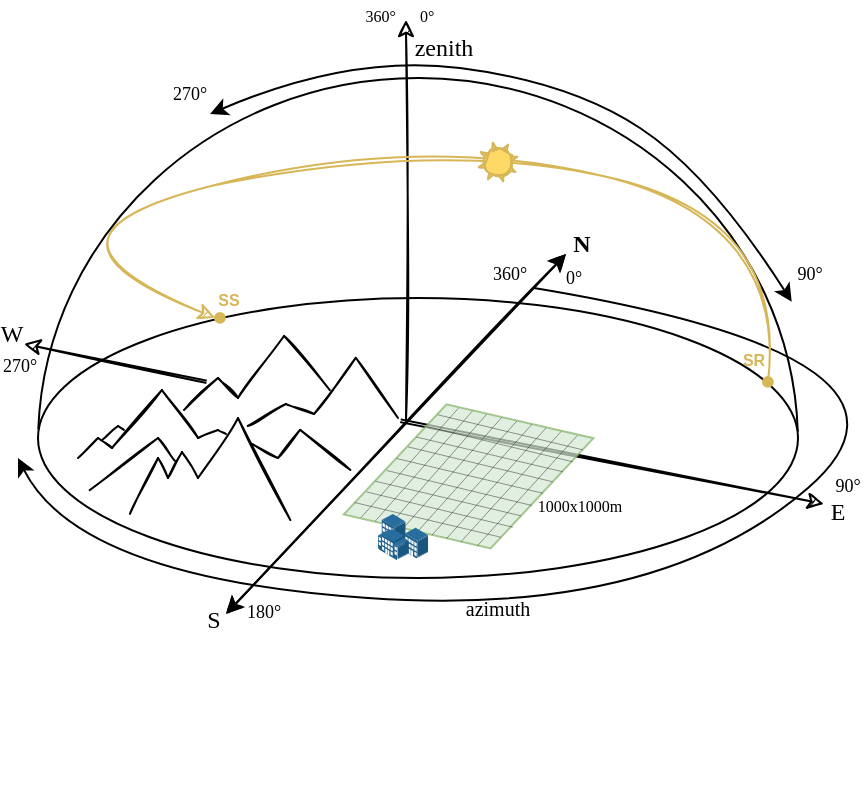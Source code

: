 <mxfile version="14.8.0" type="github">
  <diagram id="Zk45v5imG6_xdeL_Ea25" name="Page-1">
    <mxGraphModel dx="331" dy="212" grid="1" gridSize="10" guides="0" tooltips="1" connect="1" arrows="1" fold="1" page="1" pageScale="1" pageWidth="1169" pageHeight="827" math="0" shadow="0">
      <root>
        <mxCell id="0" />
        <mxCell id="1" parent="0" />
        <mxCell id="Elw2TsUuv4CK9hlph9lt-5" value="" style="verticalLabelPosition=bottom;verticalAlign=top;html=1;shape=mxgraph.basic.arc;startAngle=0.256;endAngle=0.745;fillColor=none;rotation=-180;sketch=0;" parent="1" vertex="1">
          <mxGeometry x="170" y="140" width="380" height="365" as="geometry" />
        </mxCell>
        <mxCell id="Elw2TsUuv4CK9hlph9lt-1" value="" style="ellipse;whiteSpace=wrap;html=1;sketch=0;" parent="1" vertex="1">
          <mxGeometry x="170" y="250" width="380" height="140" as="geometry" />
        </mxCell>
        <mxCell id="Elw2TsUuv4CK9hlph9lt-6" value="" style="endArrow=classic;startArrow=classic;html=1;" parent="1" edge="1">
          <mxGeometry width="50" height="50" relative="1" as="geometry">
            <mxPoint x="434" y="228" as="sourcePoint" />
            <mxPoint x="264" y="408" as="targetPoint" />
          </mxGeometry>
        </mxCell>
        <mxCell id="Elw2TsUuv4CK9hlph9lt-7" value="" style="endArrow=classic;startArrow=classic;html=1;shadow=0;sketch=1;" parent="1" edge="1">
          <mxGeometry width="50" height="50" relative="1" as="geometry">
            <mxPoint x="563" y="353" as="sourcePoint" />
            <mxPoint x="163" y="273" as="targetPoint" />
          </mxGeometry>
        </mxCell>
        <mxCell id="Elw2TsUuv4CK9hlph9lt-8" value="" style="endArrow=classic;startArrow=classic;html=1;sketch=1;" parent="1" edge="1">
          <mxGeometry width="50" height="50" relative="1" as="geometry">
            <mxPoint x="434" y="228" as="sourcePoint" />
            <mxPoint x="264" y="408" as="targetPoint" />
          </mxGeometry>
        </mxCell>
        <mxCell id="Elw2TsUuv4CK9hlph9lt-10" value="" style="endArrow=classic;html=1;shadow=0;sketch=1;" parent="1" edge="1">
          <mxGeometry width="50" height="50" relative="1" as="geometry">
            <mxPoint x="354" y="311" as="sourcePoint" />
            <mxPoint x="354" y="111" as="targetPoint" />
          </mxGeometry>
        </mxCell>
        <mxCell id="Elw2TsUuv4CK9hlph9lt-11" value="&lt;font&gt;&lt;b&gt;N&lt;/b&gt;&lt;/font&gt;" style="text;html=1;strokeColor=none;fillColor=none;align=center;verticalAlign=middle;whiteSpace=wrap;rounded=0;sketch=0;fontFamily=Verdana;" parent="1" vertex="1">
          <mxGeometry x="437" y="218" width="10" height="10" as="geometry" />
        </mxCell>
        <mxCell id="Elw2TsUuv4CK9hlph9lt-12" value="E" style="text;html=1;strokeColor=none;fillColor=none;align=center;verticalAlign=middle;whiteSpace=wrap;rounded=0;sketch=0;fontFamily=Verdana;" parent="1" vertex="1">
          <mxGeometry x="565" y="352" width="10" height="10" as="geometry" />
        </mxCell>
        <mxCell id="Elw2TsUuv4CK9hlph9lt-13" value="W" style="text;html=1;strokeColor=none;fillColor=none;align=center;verticalAlign=middle;whiteSpace=wrap;rounded=0;sketch=0;fontFamily=Verdana;" parent="1" vertex="1">
          <mxGeometry x="152" y="263" width="10" height="10" as="geometry" />
        </mxCell>
        <mxCell id="Elw2TsUuv4CK9hlph9lt-14" value="S" style="text;html=1;strokeColor=none;fillColor=none;align=center;verticalAlign=middle;whiteSpace=wrap;rounded=0;sketch=0;fontFamily=Verdana;" parent="1" vertex="1">
          <mxGeometry x="253" y="406" width="10" height="10" as="geometry" />
        </mxCell>
        <mxCell id="Elw2TsUuv4CK9hlph9lt-19" value="" style="curved=1;endArrow=classic;html=1;shadow=0;fontFamily=Verdana;sketch=0;" parent="1" edge="1">
          <mxGeometry width="50" height="50" relative="1" as="geometry">
            <mxPoint x="418" y="245" as="sourcePoint" />
            <mxPoint x="160" y="330" as="targetPoint" />
            <Array as="points">
              <mxPoint x="630" y="280" />
              <mxPoint x="480" y="410" />
              <mxPoint x="190" y="390" />
            </Array>
          </mxGeometry>
        </mxCell>
        <mxCell id="Elw2TsUuv4CK9hlph9lt-21" value="&lt;font style=&quot;font-size: 10px&quot;&gt;azimuth&lt;/font&gt;" style="text;html=1;strokeColor=none;fillColor=none;align=center;verticalAlign=middle;whiteSpace=wrap;rounded=0;sketch=0;fontFamily=Times New Roman;" parent="1" vertex="1">
          <mxGeometry x="380" y="400" width="40" height="10" as="geometry" />
        </mxCell>
        <mxCell id="Elw2TsUuv4CK9hlph9lt-22" value="zenith" style="text;html=1;strokeColor=none;fillColor=none;align=center;verticalAlign=middle;whiteSpace=wrap;rounded=0;sketch=0;fontFamily=Times New Roman;" parent="1" vertex="1">
          <mxGeometry x="353" y="120" width="40" height="10" as="geometry" />
        </mxCell>
        <mxCell id="Elw2TsUuv4CK9hlph9lt-25" value="" style="curved=1;endArrow=classic;html=1;shadow=0;fontFamily=Times New Roman;entryX=0.003;entryY=0.699;entryDx=0;entryDy=0;entryPerimeter=0;startArrow=classic;startFill=1;sketch=0;" parent="1" edge="1">
          <mxGeometry width="50" height="50" relative="1" as="geometry">
            <mxPoint x="256.0" y="158" as="sourcePoint" />
            <mxPoint x="546.86" y="251.865" as="targetPoint" />
            <Array as="points">
              <mxPoint x="256" y="158" />
              <mxPoint x="326" y="128" />
              <mxPoint x="436" y="142" />
              <mxPoint x="506" y="188" />
            </Array>
          </mxGeometry>
        </mxCell>
        <mxCell id="Elw2TsUuv4CK9hlph9lt-26" value="360&lt;font style=&quot;font-size: 8px&quot;&gt;&lt;span id=&quot;degree-symbol&quot; class=&quot;font3&quot; style=&quot;font-size: 8px&quot;&gt;°&lt;/span&gt;&lt;/font&gt; &amp;nbsp; &amp;nbsp;&amp;nbsp; &lt;font style=&quot;font-size: 8px&quot;&gt;0&lt;span id=&quot;degree-symbol&quot; class=&quot;font3&quot; style=&quot;font-size: 8px&quot;&gt;°&lt;/span&gt;&lt;/font&gt;" style="text;html=1;strokeColor=none;fillColor=none;align=center;verticalAlign=middle;whiteSpace=wrap;rounded=0;sketch=0;fontFamily=Times New Roman;fontSize=8;" parent="1" vertex="1">
          <mxGeometry x="331" y="101" width="40" height="16" as="geometry" />
        </mxCell>
        <mxCell id="Elw2TsUuv4CK9hlph9lt-27" value="90&lt;span id=&quot;degree-symbol&quot; class=&quot;font3&quot; style=&quot;font-size: 9px;&quot;&gt;°&lt;/span&gt;" style="text;html=1;strokeColor=none;fillColor=none;align=center;verticalAlign=middle;whiteSpace=wrap;rounded=0;sketch=0;fontFamily=Times New Roman;fontSize=9;" parent="1" vertex="1">
          <mxGeometry x="550" y="230" width="12" height="16" as="geometry" />
        </mxCell>
        <mxCell id="Elw2TsUuv4CK9hlph9lt-28" value="270&lt;span id=&quot;degree-symbol&quot; class=&quot;font3&quot; style=&quot;font-size: 9px;&quot;&gt;°&lt;/span&gt;" style="text;html=1;strokeColor=none;fillColor=none;align=center;verticalAlign=middle;whiteSpace=wrap;rounded=0;sketch=0;fontFamily=Times New Roman;fontSize=9;" parent="1" vertex="1">
          <mxGeometry x="240" y="140" width="12" height="16" as="geometry" />
        </mxCell>
        <mxCell id="Elw2TsUuv4CK9hlph9lt-29" value="0&lt;span id=&quot;degree-symbol&quot; class=&quot;font3&quot; style=&quot;font-size: 9px;&quot;&gt;°&lt;/span&gt;" style="text;html=1;strokeColor=none;fillColor=none;align=center;verticalAlign=middle;whiteSpace=wrap;rounded=0;sketch=0;fontFamily=Times New Roman;fontSize=9;" parent="1" vertex="1">
          <mxGeometry x="432" y="232" width="12" height="16" as="geometry" />
        </mxCell>
        <mxCell id="Elw2TsUuv4CK9hlph9lt-30" value="90&lt;span id=&quot;degree-symbol&quot; class=&quot;font3&quot; style=&quot;font-size: 9px;&quot;&gt;°&lt;/span&gt;" style="text;html=1;strokeColor=none;fillColor=none;align=center;verticalAlign=middle;whiteSpace=wrap;rounded=0;sketch=0;fontFamily=Times New Roman;fontSize=9;" parent="1" vertex="1">
          <mxGeometry x="569" y="336" width="12" height="16" as="geometry" />
        </mxCell>
        <mxCell id="Elw2TsUuv4CK9hlph9lt-31" value="180&lt;span id=&quot;degree-symbol&quot; class=&quot;font3&quot; style=&quot;font-size: 9px&quot;&gt;°&lt;/span&gt;" style="text;html=1;strokeColor=none;fillColor=none;align=center;verticalAlign=middle;whiteSpace=wrap;rounded=0;sketch=0;fontFamily=Times New Roman;fontSize=9;" parent="1" vertex="1">
          <mxGeometry x="277" y="399" width="12" height="16" as="geometry" />
        </mxCell>
        <mxCell id="Elw2TsUuv4CK9hlph9lt-32" value="270&lt;span id=&quot;degree-symbol&quot; class=&quot;font3&quot; style=&quot;font-size: 9px&quot;&gt;°&lt;/span&gt;" style="text;html=1;strokeColor=none;fillColor=none;align=center;verticalAlign=middle;whiteSpace=wrap;rounded=0;sketch=0;fontFamily=Times New Roman;fontSize=9;" parent="1" vertex="1">
          <mxGeometry x="155" y="276" width="12" height="16" as="geometry" />
        </mxCell>
        <mxCell id="Elw2TsUuv4CK9hlph9lt-36" value="" style="curved=1;endArrow=classic;html=1;shadow=0;fontFamily=Times New Roman;fontSize=9;exitX=0.96;exitY=0.312;exitDx=0;exitDy=0;exitPerimeter=0;entryX=0.233;entryY=0.07;entryDx=0;entryDy=0;entryPerimeter=0;sketch=1;fillColor=#fff2cc;strokeColor=#d6b656;" parent="1" source="Elw2TsUuv4CK9hlph9lt-1" target="Elw2TsUuv4CK9hlph9lt-1" edge="1">
          <mxGeometry width="50" height="50" relative="1" as="geometry">
            <mxPoint x="410" y="270" as="sourcePoint" />
            <mxPoint x="110" y="190" as="targetPoint" />
            <Array as="points">
              <mxPoint x="545" y="208" />
              <mxPoint x="360" y="170" />
              <mxPoint x="153" y="218" />
            </Array>
          </mxGeometry>
        </mxCell>
        <mxCell id="Elw2TsUuv4CK9hlph9lt-34" value="" style="verticalLabelPosition=bottom;verticalAlign=top;html=1;shape=mxgraph.basic.sun;sketch=1;fontFamily=Times New Roman;fontSize=9;rotation=-15;strokeColor=#d6b656;fillColor=#FFD966;fillStyle=solid;" parent="1" vertex="1">
          <mxGeometry x="390" y="172" width="20" height="20" as="geometry" />
        </mxCell>
        <mxCell id="XZMM7xoyG6K1uBWsO1xi-1" value="" style="html=1;whiteSpace=wrap;aspect=fixed;shape=isoRectangle;rotation=343;fillColor=#d5e8d4;strokeColor=#82b366;opacity=70;" parent="1" vertex="1">
          <mxGeometry x="320" y="300" width="130.57" height="78.346" as="geometry" />
        </mxCell>
        <mxCell id="XZMM7xoyG6K1uBWsO1xi-2" value="1000x1000m" style="text;html=1;strokeColor=none;fillColor=none;align=center;verticalAlign=middle;whiteSpace=wrap;rounded=0;sketch=0;fontFamily=Times New Roman;fontSize=8;" parent="1" vertex="1">
          <mxGeometry x="421" y="349" width="40" height="10" as="geometry" />
        </mxCell>
        <mxCell id="XZMM7xoyG6K1uBWsO1xi-7" value="" style="endArrow=none;html=1;fontSize=8;strokeWidth=0.2;entryX=0.539;entryY=0.06;entryDx=0;entryDy=0;entryPerimeter=0;exitX=0.058;exitY=0.548;exitDx=0;exitDy=0;exitPerimeter=0;" parent="1" source="XZMM7xoyG6K1uBWsO1xi-1" target="XZMM7xoyG6K1uBWsO1xi-1" edge="1">
          <mxGeometry width="50" height="50" relative="1" as="geometry">
            <mxPoint x="325.003" y="366.54" as="sourcePoint" />
            <mxPoint x="382.907" y="303.004" as="targetPoint" />
          </mxGeometry>
        </mxCell>
        <mxCell id="XZMM7xoyG6K1uBWsO1xi-8" value="" style="endArrow=none;html=1;fontSize=8;strokeWidth=0.2;entryX=0.587;entryY=0.104;entryDx=0;entryDy=0;entryPerimeter=0;exitX=0.106;exitY=0.596;exitDx=0;exitDy=0;exitPerimeter=0;" parent="1" source="XZMM7xoyG6K1uBWsO1xi-1" target="XZMM7xoyG6K1uBWsO1xi-1" edge="1">
          <mxGeometry width="50" height="50" relative="1" as="geometry">
            <mxPoint x="334.003" y="368.54" as="sourcePoint" />
            <mxPoint x="391.907" y="305.004" as="targetPoint" />
          </mxGeometry>
        </mxCell>
        <mxCell id="XZMM7xoyG6K1uBWsO1xi-31" value="" style="endArrow=none;html=1;fontSize=8;strokeWidth=0.2;entryX=0.634;entryY=0.151;entryDx=0;entryDy=0;entryPerimeter=0;exitX=0.154;exitY=0.648;exitDx=0;exitDy=0;exitPerimeter=0;" parent="1" source="XZMM7xoyG6K1uBWsO1xi-1" target="XZMM7xoyG6K1uBWsO1xi-1" edge="1">
          <mxGeometry width="50" height="50" relative="1" as="geometry">
            <mxPoint x="342.003" y="371.54" as="sourcePoint" />
            <mxPoint x="399.907" y="308.004" as="targetPoint" />
          </mxGeometry>
        </mxCell>
        <mxCell id="XZMM7xoyG6K1uBWsO1xi-32" value="" style="endArrow=none;html=1;fontSize=8;strokeWidth=0.2;entryX=0.686;entryY=0.199;entryDx=0;entryDy=0;entryPerimeter=0;exitX=0.202;exitY=0.69;exitDx=0;exitDy=0;exitPerimeter=0;" parent="1" source="XZMM7xoyG6K1uBWsO1xi-1" target="XZMM7xoyG6K1uBWsO1xi-1" edge="1">
          <mxGeometry width="50" height="50" relative="1" as="geometry">
            <mxPoint x="351.003" y="373.54" as="sourcePoint" />
            <mxPoint x="408.907" y="310.004" as="targetPoint" />
          </mxGeometry>
        </mxCell>
        <mxCell id="XZMM7xoyG6K1uBWsO1xi-33" value="" style="endArrow=none;html=1;fontSize=8;strokeWidth=0.2;entryX=0.737;entryY=0.249;entryDx=0;entryDy=0;entryPerimeter=0;exitX=0.25;exitY=0.738;exitDx=0;exitDy=0;exitPerimeter=0;" parent="1" source="XZMM7xoyG6K1uBWsO1xi-1" target="XZMM7xoyG6K1uBWsO1xi-1" edge="1">
          <mxGeometry width="50" height="50" relative="1" as="geometry">
            <mxPoint x="361.003" y="374.54" as="sourcePoint" />
            <mxPoint x="418.907" y="311.004" as="targetPoint" />
          </mxGeometry>
        </mxCell>
        <mxCell id="XZMM7xoyG6K1uBWsO1xi-34" value="" style="endArrow=none;html=1;fontSize=8;strokeWidth=0.2;entryX=0.789;entryY=0.297;entryDx=0;entryDy=0;entryPerimeter=0;exitX=0.299;exitY=0.786;exitDx=0;exitDy=0;exitPerimeter=0;" parent="1" source="XZMM7xoyG6K1uBWsO1xi-1" target="XZMM7xoyG6K1uBWsO1xi-1" edge="1">
          <mxGeometry width="50" height="50" relative="1" as="geometry">
            <mxPoint x="370.003" y="376.54" as="sourcePoint" />
            <mxPoint x="427.907" y="313.004" as="targetPoint" />
          </mxGeometry>
        </mxCell>
        <mxCell id="XZMM7xoyG6K1uBWsO1xi-35" value="" style="endArrow=none;html=1;fontSize=8;strokeWidth=0.2;entryX=0.837;entryY=0.345;entryDx=0;entryDy=0;entryPerimeter=0;exitX=0.349;exitY=0.834;exitDx=0;exitDy=0;exitPerimeter=0;" parent="1" source="XZMM7xoyG6K1uBWsO1xi-1" target="XZMM7xoyG6K1uBWsO1xi-1" edge="1">
          <mxGeometry width="50" height="50" relative="1" as="geometry">
            <mxPoint x="378.003" y="379.54" as="sourcePoint" />
            <mxPoint x="435.907" y="316.004" as="targetPoint" />
          </mxGeometry>
        </mxCell>
        <mxCell id="XZMM7xoyG6K1uBWsO1xi-36" value="" style="endArrow=none;html=1;fontSize=8;strokeWidth=0.2;entryX=0.888;entryY=0.395;entryDx=0;entryDy=0;entryPerimeter=0;exitX=0.398;exitY=0.881;exitDx=0;exitDy=0;exitPerimeter=0;" parent="1" source="XZMM7xoyG6K1uBWsO1xi-1" target="XZMM7xoyG6K1uBWsO1xi-1" edge="1">
          <mxGeometry width="50" height="50" relative="1" as="geometry">
            <mxPoint x="387.003" y="381.54" as="sourcePoint" />
            <mxPoint x="444.907" y="318.004" as="targetPoint" />
          </mxGeometry>
        </mxCell>
        <mxCell id="XZMM7xoyG6K1uBWsO1xi-37" value="" style="endArrow=none;html=1;fontSize=8;strokeWidth=0.2;entryX=0.942;entryY=0.45;entryDx=0;entryDy=0;entryPerimeter=0;exitX=0.454;exitY=0.936;exitDx=0;exitDy=0;exitPerimeter=0;" parent="1" source="XZMM7xoyG6K1uBWsO1xi-1" target="XZMM7xoyG6K1uBWsO1xi-1" edge="1">
          <mxGeometry width="50" height="50" relative="1" as="geometry">
            <mxPoint x="398.003" y="382.54" as="sourcePoint" />
            <mxPoint x="455.907" y="319.004" as="targetPoint" />
          </mxGeometry>
        </mxCell>
        <mxCell id="XZMM7xoyG6K1uBWsO1xi-38" value="" style="endArrow=none;html=1;fontSize=8;strokeWidth=0.2;entryX=0.54;entryY=0.941;entryDx=0;entryDy=0;entryPerimeter=0;exitX=0.043;exitY=0.456;exitDx=0;exitDy=0;exitPerimeter=0;" parent="1" edge="1">
          <mxGeometry width="50" height="50" relative="1" as="geometry">
            <mxPoint x="328.004" y="352.003" as="sourcePoint" />
            <mxPoint x="401.171" y="369.367" as="targetPoint" />
          </mxGeometry>
        </mxCell>
        <mxCell id="XZMM7xoyG6K1uBWsO1xi-40" value="" style="endArrow=none;html=1;fontSize=8;strokeWidth=0.2;exitX=0.108;exitY=0.401;exitDx=0;exitDy=0;exitPerimeter=0;entryX=0.587;entryY=0.894;entryDx=0;entryDy=0;entryPerimeter=0;" parent="1" source="XZMM7xoyG6K1uBWsO1xi-1" edge="1">
          <mxGeometry width="50" height="50" relative="1" as="geometry">
            <mxPoint x="334.997" y="347.004" as="sourcePoint" />
            <mxPoint x="407.173" y="364.372" as="targetPoint" />
          </mxGeometry>
        </mxCell>
        <mxCell id="XZMM7xoyG6K1uBWsO1xi-46" value="" style="endArrow=none;html=1;fontSize=8;strokeWidth=0.2;entryX=0.54;entryY=0.941;entryDx=0;entryDy=0;entryPerimeter=0;exitX=0.152;exitY=0.352;exitDx=0;exitDy=0;exitPerimeter=0;" parent="1" source="XZMM7xoyG6K1uBWsO1xi-1" edge="1">
          <mxGeometry width="50" height="50" relative="1" as="geometry">
            <mxPoint x="338.004" y="341.283" as="sourcePoint" />
            <mxPoint x="411.171" y="358.647" as="targetPoint" />
          </mxGeometry>
        </mxCell>
        <mxCell id="XZMM7xoyG6K1uBWsO1xi-47" value="" style="endArrow=none;html=1;fontSize=8;strokeWidth=0.2;exitX=0.108;exitY=0.401;exitDx=0;exitDy=0;exitPerimeter=0;entryX=0.698;entryY=0.792;entryDx=0;entryDy=0;entryPerimeter=0;" parent="1" target="XZMM7xoyG6K1uBWsO1xi-1" edge="1">
          <mxGeometry width="50" height="50" relative="1" as="geometry">
            <mxPoint x="344.07" y="336.0" as="sourcePoint" />
            <mxPoint x="417.173" y="353.652" as="targetPoint" />
          </mxGeometry>
        </mxCell>
        <mxCell id="XZMM7xoyG6K1uBWsO1xi-48" value="" style="endArrow=none;html=1;fontSize=8;strokeWidth=0.2;entryX=0.54;entryY=0.941;entryDx=0;entryDy=0;entryPerimeter=0;exitX=0.043;exitY=0.456;exitDx=0;exitDy=0;exitPerimeter=0;" parent="1" edge="1">
          <mxGeometry width="50" height="50" relative="1" as="geometry">
            <mxPoint x="349.004" y="330.003" as="sourcePoint" />
            <mxPoint x="422.171" y="347.367" as="targetPoint" />
          </mxGeometry>
        </mxCell>
        <mxCell id="XZMM7xoyG6K1uBWsO1xi-49" value="" style="endArrow=none;html=1;fontSize=8;strokeWidth=0.2;exitX=0.31;exitY=0.203;exitDx=0;exitDy=0;exitPerimeter=0;entryX=0.587;entryY=0.894;entryDx=0;entryDy=0;entryPerimeter=0;" parent="1" source="XZMM7xoyG6K1uBWsO1xi-1" edge="1">
          <mxGeometry width="50" height="50" relative="1" as="geometry">
            <mxPoint x="354.0" y="324.0" as="sourcePoint" />
            <mxPoint x="427.103" y="341.652" as="targetPoint" />
          </mxGeometry>
        </mxCell>
        <mxCell id="XZMM7xoyG6K1uBWsO1xi-50" value="" style="endArrow=none;html=1;fontSize=8;strokeWidth=0.2;entryX=0.54;entryY=0.941;entryDx=0;entryDy=0;entryPerimeter=0;exitX=0.043;exitY=0.456;exitDx=0;exitDy=0;exitPerimeter=0;" parent="1" edge="1">
          <mxGeometry width="50" height="50" relative="1" as="geometry">
            <mxPoint x="359.004" y="319.283" as="sourcePoint" />
            <mxPoint x="432.171" y="336.647" as="targetPoint" />
          </mxGeometry>
        </mxCell>
        <mxCell id="XZMM7xoyG6K1uBWsO1xi-51" value="" style="endArrow=none;html=1;fontSize=8;strokeWidth=0.2;exitX=0.108;exitY=0.401;exitDx=0;exitDy=0;exitPerimeter=0;entryX=0.587;entryY=0.894;entryDx=0;entryDy=0;entryPerimeter=0;" parent="1" edge="1">
          <mxGeometry width="50" height="50" relative="1" as="geometry">
            <mxPoint x="364.0" y="314.0" as="sourcePoint" />
            <mxPoint x="437.103" y="331.652" as="targetPoint" />
          </mxGeometry>
        </mxCell>
        <mxCell id="XZMM7xoyG6K1uBWsO1xi-52" value="" style="endArrow=none;html=1;fontSize=8;strokeWidth=0.2;entryX=0.587;entryY=0.894;entryDx=0;entryDy=0;entryPerimeter=0;exitX=0.454;exitY=0.062;exitDx=0;exitDy=0;exitPerimeter=0;" parent="1" source="XZMM7xoyG6K1uBWsO1xi-1" edge="1">
          <mxGeometry width="50" height="50" relative="1" as="geometry">
            <mxPoint x="369" y="308" as="sourcePoint" />
            <mxPoint x="442.103" y="325.652" as="targetPoint" />
          </mxGeometry>
        </mxCell>
        <mxCell id="XZMM7xoyG6K1uBWsO1xi-53" value="360&lt;span id=&quot;degree-symbol&quot; class=&quot;font3&quot; style=&quot;font-size: 9px&quot;&gt;°&lt;/span&gt;" style="text;html=1;strokeColor=none;fillColor=none;align=center;verticalAlign=middle;whiteSpace=wrap;rounded=0;sketch=0;fontFamily=Times New Roman;fontSize=9;" parent="1" vertex="1">
          <mxGeometry x="400" y="230" width="12" height="16" as="geometry" />
        </mxCell>
        <mxCell id="XZMM7xoyG6K1uBWsO1xi-54" value="&lt;font&gt;&lt;b&gt;SR&lt;/b&gt;&lt;/font&gt;" style="text;html=1;strokeColor=none;fillColor=none;align=center;verticalAlign=middle;whiteSpace=wrap;rounded=0;fontSize=8;fontColor=#D6B656;" parent="1" vertex="1">
          <mxGeometry x="522" y="279" width="12" height="4" as="geometry" />
        </mxCell>
        <mxCell id="XZMM7xoyG6K1uBWsO1xi-55" value="&lt;font&gt;&lt;b&gt;SS&lt;/b&gt;&lt;/font&gt;" style="text;html=1;strokeColor=none;fillColor=none;align=center;verticalAlign=middle;whiteSpace=wrap;rounded=0;fontSize=8;fontColor=#D6B656;" parent="1" vertex="1">
          <mxGeometry x="259" y="246" width="13" height="9" as="geometry" />
        </mxCell>
        <mxCell id="XZMM7xoyG6K1uBWsO1xi-57" value="" style="ellipse;whiteSpace=wrap;html=1;fontSize=8;strokeColor=none;fillColor=#D6B656;" parent="1" vertex="1">
          <mxGeometry x="258" y="257" width="5.905" height="5.905" as="geometry" />
        </mxCell>
        <mxCell id="XZMM7xoyG6K1uBWsO1xi-58" value="" style="ellipse;whiteSpace=wrap;html=1;fontSize=8;strokeColor=none;fillColor=#D6B656;" parent="1" vertex="1">
          <mxGeometry x="532" y="289" width="5.905" height="5.905" as="geometry" />
        </mxCell>
        <mxCell id="XZMM7xoyG6K1uBWsO1xi-164" value="" style="endArrow=none;html=1;fontSize=8;fontColor=none;strokeWidth=1;shadow=0;sketch=1;exitX=0.121;exitY=0.771;exitDx=0;exitDy=0;exitPerimeter=0;" parent="1" edge="1" source="Elw2TsUuv4CK9hlph9lt-1">
          <mxGeometry width="50" height="50" relative="1" as="geometry">
            <mxPoint x="220" y="350" as="sourcePoint" />
            <mxPoint x="230" y="330" as="targetPoint" />
          </mxGeometry>
        </mxCell>
        <mxCell id="XZMM7xoyG6K1uBWsO1xi-165" value="" style="endArrow=none;html=1;fontSize=8;fontColor=none;strokeWidth=1;shadow=0;sketch=1;" parent="1" edge="1">
          <mxGeometry width="50" height="50" relative="1" as="geometry">
            <mxPoint x="270" y="310" as="sourcePoint" />
            <mxPoint x="250" y="340" as="targetPoint" />
          </mxGeometry>
        </mxCell>
        <mxCell id="XZMM7xoyG6K1uBWsO1xi-166" value="" style="endArrow=none;html=1;fontSize=8;fontColor=none;strokeWidth=1;shadow=0;sketch=1;" parent="1" edge="1">
          <mxGeometry width="50" height="50" relative="1" as="geometry">
            <mxPoint x="242" y="327" as="sourcePoint" />
            <mxPoint x="250" y="340" as="targetPoint" />
          </mxGeometry>
        </mxCell>
        <mxCell id="XZMM7xoyG6K1uBWsO1xi-167" value="" style="endArrow=none;html=1;fontSize=8;fontColor=none;strokeWidth=1;shadow=0;sketch=1;exitX=0.332;exitY=0.793;exitDx=0;exitDy=0;exitPerimeter=0;" parent="1" edge="1" source="Elw2TsUuv4CK9hlph9lt-1">
          <mxGeometry width="50" height="50" relative="1" as="geometry">
            <mxPoint x="290" y="350" as="sourcePoint" />
            <mxPoint x="270" y="310" as="targetPoint" />
          </mxGeometry>
        </mxCell>
        <mxCell id="XZMM7xoyG6K1uBWsO1xi-168" value="" style="endArrow=none;html=1;fontSize=8;fontColor=none;strokeWidth=1;shadow=0;sketch=1;" parent="1" edge="1">
          <mxGeometry width="50" height="50" relative="1" as="geometry">
            <mxPoint x="230" y="330" as="sourcePoint" />
            <mxPoint x="235" y="340" as="targetPoint" />
          </mxGeometry>
        </mxCell>
        <mxCell id="XZMM7xoyG6K1uBWsO1xi-169" value="" style="endArrow=none;html=1;fontSize=8;fontColor=none;strokeWidth=1;shadow=0;sketch=1;" parent="1" edge="1">
          <mxGeometry width="50" height="50" relative="1" as="geometry">
            <mxPoint x="235" y="340" as="sourcePoint" />
            <mxPoint x="242" y="327" as="targetPoint" />
          </mxGeometry>
        </mxCell>
        <mxCell id="XZMM7xoyG6K1uBWsO1xi-170" value="" style="endArrow=none;html=1;fontSize=8;fontColor=none;strokeWidth=1;shadow=0;sketch=1;exitX=0.068;exitY=0.686;exitDx=0;exitDy=0;exitPerimeter=0;" parent="1" edge="1" source="Elw2TsUuv4CK9hlph9lt-1">
          <mxGeometry width="50" height="50" relative="1" as="geometry">
            <mxPoint x="200" y="350" as="sourcePoint" />
            <mxPoint x="230" y="320" as="targetPoint" />
          </mxGeometry>
        </mxCell>
        <mxCell id="XZMM7xoyG6K1uBWsO1xi-171" value="" style="endArrow=none;html=1;fontSize=8;fontColor=none;strokeWidth=1;shadow=0;sketch=1;" parent="1" edge="1">
          <mxGeometry width="50" height="50" relative="1" as="geometry">
            <mxPoint x="239" y="332" as="sourcePoint" />
            <mxPoint x="230" y="320" as="targetPoint" />
          </mxGeometry>
        </mxCell>
        <mxCell id="XZMM7xoyG6K1uBWsO1xi-172" value="" style="endArrow=none;html=1;fontSize=8;fontColor=none;strokeWidth=1;shadow=0;sketch=1;" parent="1" edge="1">
          <mxGeometry width="50" height="50" relative="1" as="geometry">
            <mxPoint x="190" y="330" as="sourcePoint" />
            <mxPoint x="200" y="320" as="targetPoint" />
          </mxGeometry>
        </mxCell>
        <mxCell id="XZMM7xoyG6K1uBWsO1xi-173" value="" style="endArrow=none;html=1;fontSize=8;fontColor=none;strokeWidth=1;shadow=0;sketch=1;" parent="1" edge="1">
          <mxGeometry width="50" height="50" relative="1" as="geometry">
            <mxPoint x="207" y="325" as="sourcePoint" />
            <mxPoint x="200" y="320" as="targetPoint" />
          </mxGeometry>
        </mxCell>
        <mxCell id="XZMM7xoyG6K1uBWsO1xi-174" value="" style="endArrow=none;html=1;fontSize=8;fontColor=none;strokeWidth=1;shadow=0;sketch=1;" parent="1" edge="1">
          <mxGeometry width="50" height="50" relative="1" as="geometry">
            <mxPoint x="207" y="325" as="sourcePoint" />
            <mxPoint x="232" y="296" as="targetPoint" />
          </mxGeometry>
        </mxCell>
        <mxCell id="XZMM7xoyG6K1uBWsO1xi-175" value="" style="endArrow=none;html=1;fontSize=8;fontColor=none;strokeWidth=1;shadow=0;sketch=1;entryX=0.163;entryY=0.329;entryDx=0;entryDy=0;entryPerimeter=0;" parent="1" edge="1" target="Elw2TsUuv4CK9hlph9lt-1">
          <mxGeometry width="50" height="50" relative="1" as="geometry">
            <mxPoint x="250" y="320" as="sourcePoint" />
            <mxPoint x="229" y="306" as="targetPoint" />
          </mxGeometry>
        </mxCell>
        <mxCell id="XZMM7xoyG6K1uBWsO1xi-176" value="" style="endArrow=none;html=1;fontSize=8;fontColor=none;strokeWidth=1;shadow=0;sketch=1;" parent="1" edge="1">
          <mxGeometry width="50" height="50" relative="1" as="geometry">
            <mxPoint x="250" y="320" as="sourcePoint" />
            <mxPoint x="260" y="316" as="targetPoint" />
          </mxGeometry>
        </mxCell>
        <mxCell id="XZMM7xoyG6K1uBWsO1xi-177" value="" style="endArrow=none;html=1;fontSize=8;fontColor=none;strokeWidth=1;shadow=0;sketch=1;" parent="1" edge="1">
          <mxGeometry width="50" height="50" relative="1" as="geometry">
            <mxPoint x="264" y="318" as="sourcePoint" />
            <mxPoint x="260" y="316" as="targetPoint" />
          </mxGeometry>
        </mxCell>
        <mxCell id="XZMM7xoyG6K1uBWsO1xi-178" value="" style="endArrow=none;html=1;fontSize=8;fontColor=none;strokeWidth=1;shadow=0;sketch=1;" parent="1" edge="1">
          <mxGeometry width="50" height="50" relative="1" as="geometry">
            <mxPoint x="290" y="330" as="sourcePoint" />
            <mxPoint x="277" y="323" as="targetPoint" />
          </mxGeometry>
        </mxCell>
        <mxCell id="XZMM7xoyG6K1uBWsO1xi-179" value="" style="endArrow=none;html=1;fontSize=8;fontColor=none;strokeWidth=1;shadow=0;sketch=1;" parent="1" edge="1">
          <mxGeometry width="50" height="50" relative="1" as="geometry">
            <mxPoint x="202" y="321" as="sourcePoint" />
            <mxPoint x="210" y="314" as="targetPoint" />
          </mxGeometry>
        </mxCell>
        <mxCell id="XZMM7xoyG6K1uBWsO1xi-180" value="" style="endArrow=none;html=1;fontSize=8;fontColor=none;strokeWidth=1;shadow=0;sketch=1;" parent="1" edge="1">
          <mxGeometry width="50" height="50" relative="1" as="geometry">
            <mxPoint x="290" y="330" as="sourcePoint" />
            <mxPoint x="301" y="316" as="targetPoint" />
          </mxGeometry>
        </mxCell>
        <mxCell id="XZMM7xoyG6K1uBWsO1xi-181" value="" style="endArrow=none;html=1;fontSize=8;fontColor=none;strokeWidth=1;shadow=0;sketch=1;exitX=0.411;exitY=0.614;exitDx=0;exitDy=0;exitPerimeter=0;entryX=0.345;entryY=0.471;entryDx=0;entryDy=0;entryPerimeter=0;" parent="1" edge="1" target="Elw2TsUuv4CK9hlph9lt-1" source="Elw2TsUuv4CK9hlph9lt-1">
          <mxGeometry width="50" height="50" relative="1" as="geometry">
            <mxPoint x="320.0" y="330" as="sourcePoint" />
            <mxPoint x="300" y="320" as="targetPoint" />
          </mxGeometry>
        </mxCell>
        <mxCell id="XZMM7xoyG6K1uBWsO1xi-182" value="" style="endArrow=none;html=1;fontSize=8;fontColor=none;strokeWidth=1;shadow=0;sketch=1;exitX=0.113;exitY=0.471;exitDx=0;exitDy=0;exitPerimeter=0;" parent="1" edge="1" source="Elw2TsUuv4CK9hlph9lt-1">
          <mxGeometry width="50" height="50" relative="1" as="geometry">
            <mxPoint x="217" y="316" as="sourcePoint" />
            <mxPoint x="210" y="314" as="targetPoint" />
          </mxGeometry>
        </mxCell>
        <mxCell id="XZMM7xoyG6K1uBWsO1xi-186" value="" style="endArrow=none;html=1;fontSize=8;fontColor=none;strokeWidth=1;shadow=0;sketch=1;entryX=0.384;entryY=0.329;entryDx=0;entryDy=0;entryPerimeter=0;exitX=0.324;exitY=0.136;exitDx=0;exitDy=0;exitPerimeter=0;" parent="1" edge="1" target="Elw2TsUuv4CK9hlph9lt-1" source="Elw2TsUuv4CK9hlph9lt-1">
          <mxGeometry width="50" height="50" relative="1" as="geometry">
            <mxPoint x="290" y="280" as="sourcePoint" />
            <mxPoint x="318" y="299" as="targetPoint" />
          </mxGeometry>
        </mxCell>
        <mxCell id="XZMM7xoyG6K1uBWsO1xi-187" value="" style="endArrow=none;html=1;fontSize=8;fontColor=none;strokeWidth=1;shadow=0;sketch=1;exitX=0.276;exitY=0.457;exitDx=0;exitDy=0;exitPerimeter=0;" parent="1" edge="1" source="Elw2TsUuv4CK9hlph9lt-1">
          <mxGeometry width="50" height="50" relative="1" as="geometry">
            <mxPoint x="280" y="310" as="sourcePoint" />
            <mxPoint x="294" y="303" as="targetPoint" />
          </mxGeometry>
        </mxCell>
        <mxCell id="XZMM7xoyG6K1uBWsO1xi-188" value="" style="endArrow=none;html=1;fontSize=8;fontColor=none;strokeWidth=1;shadow=0;sketch=1;" parent="1" edge="1">
          <mxGeometry width="50" height="50" relative="1" as="geometry">
            <mxPoint x="294" y="303" as="sourcePoint" />
            <mxPoint x="308" y="308" as="targetPoint" />
          </mxGeometry>
        </mxCell>
        <mxCell id="8PXKgol_1JgyileDhhbR-13" value="" style="endArrow=none;html=1;sourcePerimeterSpacing=0;targetPerimeterSpacing=0;strokeColor=#FFFFFF;strokeWidth=3.5;exitX=0.221;exitY=0.3;exitDx=0;exitDy=0;exitPerimeter=0;entryX=0.312;entryY=0.028;entryDx=0;entryDy=0;entryPerimeter=0;" edge="1" parent="1" source="Elw2TsUuv4CK9hlph9lt-1" target="XZMM7xoyG6K1uBWsO1xi-1">
          <mxGeometry width="50" height="50" relative="1" as="geometry">
            <mxPoint x="260" y="290" as="sourcePoint" />
            <mxPoint x="350" y="311" as="targetPoint" />
          </mxGeometry>
        </mxCell>
        <mxCell id="XZMM7xoyG6K1uBWsO1xi-183" value="" style="endArrow=none;html=1;fontSize=8;fontColor=none;strokeWidth=1;shadow=0;sketch=1;" parent="1" edge="1">
          <mxGeometry width="50" height="50" relative="1" as="geometry">
            <mxPoint x="243" y="306" as="sourcePoint" />
            <mxPoint x="260" y="290" as="targetPoint" />
          </mxGeometry>
        </mxCell>
        <mxCell id="XZMM7xoyG6K1uBWsO1xi-184" value="" style="endArrow=none;html=1;fontSize=8;fontColor=none;strokeWidth=1;shadow=0;sketch=1;" parent="1" edge="1">
          <mxGeometry width="50" height="50" relative="1" as="geometry">
            <mxPoint x="260" y="290" as="sourcePoint" />
            <mxPoint x="270" y="300" as="targetPoint" />
          </mxGeometry>
        </mxCell>
        <mxCell id="XZMM7xoyG6K1uBWsO1xi-185" value="" style="endArrow=none;html=1;fontSize=8;fontColor=none;strokeWidth=1;shadow=0;sketch=1;" parent="1" edge="1">
          <mxGeometry width="50" height="50" relative="1" as="geometry">
            <mxPoint x="270" y="300" as="sourcePoint" />
            <mxPoint x="293" y="269" as="targetPoint" />
          </mxGeometry>
        </mxCell>
        <mxCell id="XZMM7xoyG6K1uBWsO1xi-189" value="" style="endArrow=none;html=1;fontSize=8;fontColor=none;strokeWidth=1;shadow=0;sketch=1;entryX=0.418;entryY=0.214;entryDx=0;entryDy=0;entryPerimeter=0;" parent="1" edge="1" target="Elw2TsUuv4CK9hlph9lt-1">
          <mxGeometry width="50" height="50" relative="1" as="geometry">
            <mxPoint x="308" y="308" as="sourcePoint" />
            <mxPoint x="330.0" y="290" as="targetPoint" />
          </mxGeometry>
        </mxCell>
        <mxCell id="XZMM7xoyG6K1uBWsO1xi-190" value="" style="endArrow=none;html=1;fontSize=8;fontColor=none;strokeWidth=1;shadow=0;sketch=1;" parent="1" edge="1">
          <mxGeometry width="50" height="50" relative="1" as="geometry">
            <mxPoint x="329" y="280" as="sourcePoint" />
            <mxPoint x="350.0" y="310" as="targetPoint" />
          </mxGeometry>
        </mxCell>
        <mxCell id="8PXKgol_1JgyileDhhbR-14" value="" style="shape=image;html=1;verticalAlign=top;verticalLabelPosition=bottom;labelBackgroundColor=#ffffff;imageAspect=0;aspect=fixed;image=https://cdn0.iconfinder.com/data/icons/typicons-2/24/tree-128.png" vertex="1" parent="1">
          <mxGeometry x="310" y="349" width="19" height="19" as="geometry" />
        </mxCell>
        <mxCell id="8PXKgol_1JgyileDhhbR-15" value="" style="shape=image;html=1;verticalAlign=top;verticalLabelPosition=bottom;labelBackgroundColor=#ffffff;imageAspect=0;aspect=fixed;image=https://cdn0.iconfinder.com/data/icons/typicons-2/24/tree-128.png" vertex="1" parent="1">
          <mxGeometry x="319" y="356" width="18" height="18" as="geometry" />
        </mxCell>
        <mxCell id="8PXKgol_1JgyileDhhbR-16" value="" style="shape=image;html=1;verticalAlign=top;verticalLabelPosition=bottom;labelBackgroundColor=#ffffff;imageAspect=0;aspect=fixed;image=https://cdn0.iconfinder.com/data/icons/typicons-2/24/tree-128.png;sketch=1;" vertex="1" parent="1">
          <mxGeometry x="310" y="360" width="18" height="18" as="geometry" />
        </mxCell>
        <mxCell id="8PXKgol_1JgyileDhhbR-20" value="" style="points=[];aspect=fixed;html=1;align=center;shadow=0;dashed=0;image;image=img/lib/allied_telesis/buildings/Building_Cluster.svg;sketch=0;" vertex="1" parent="1">
          <mxGeometry x="340" y="358" width="25.11" height="23" as="geometry" />
        </mxCell>
      </root>
    </mxGraphModel>
  </diagram>
</mxfile>
